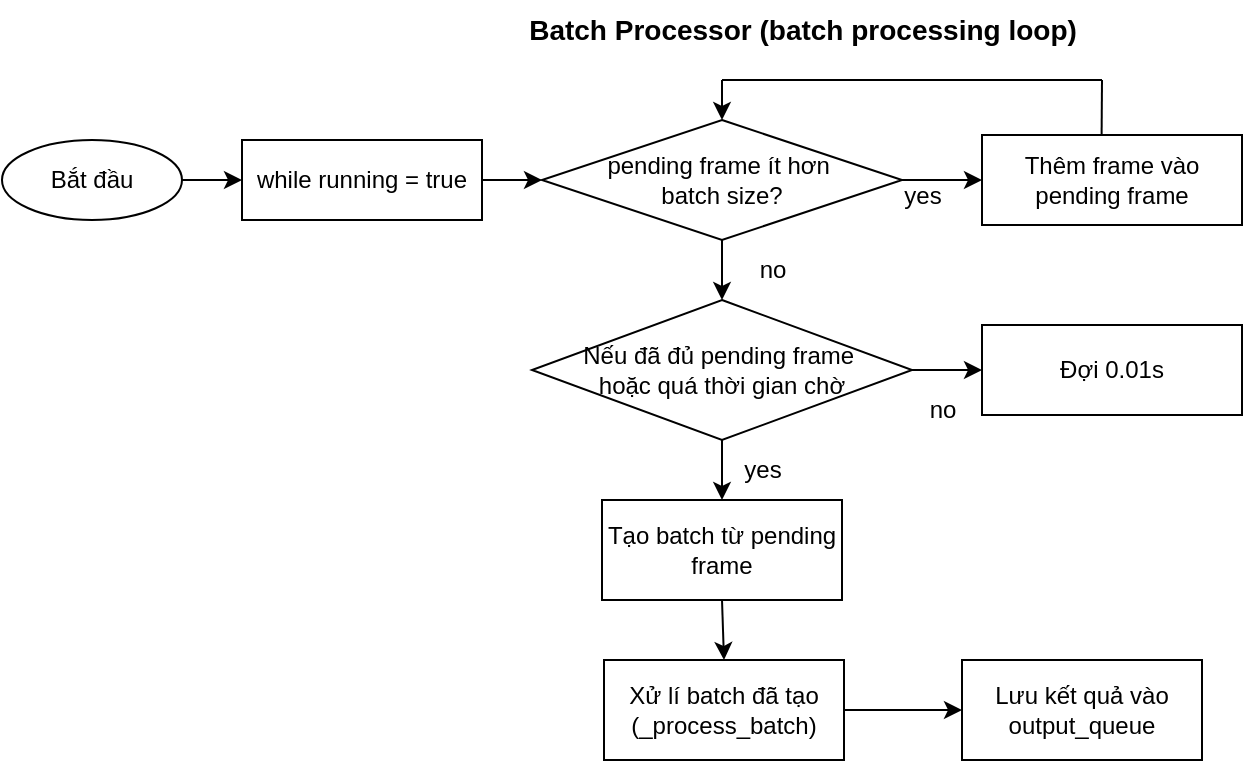 <mxfile version="28.0.9">
  <diagram name="Page-1" id="Sfrcjh4Ln2mMbdyucUSP">
    <mxGraphModel dx="1281" dy="658" grid="1" gridSize="10" guides="1" tooltips="1" connect="1" arrows="1" fold="1" page="1" pageScale="1" pageWidth="850" pageHeight="1100" math="0" shadow="0">
      <root>
        <mxCell id="0" />
        <mxCell id="1" parent="0" />
        <mxCell id="EnBxSnoqcw-N9pG65JoY-1" value="&lt;font style=&quot;font-size: 14px;&quot;&gt;&lt;b&gt;Batch Processor (batch processing loop)&lt;/b&gt;&lt;/font&gt;" style="text;html=1;align=center;verticalAlign=middle;resizable=0;points=[];autosize=1;strokeColor=none;fillColor=none;" vertex="1" parent="1">
          <mxGeometry x="270" y="10" width="300" height="30" as="geometry" />
        </mxCell>
        <mxCell id="EnBxSnoqcw-N9pG65JoY-2" value="Bắt đầu" style="ellipse;whiteSpace=wrap;html=1;" vertex="1" parent="1">
          <mxGeometry x="20" y="80" width="90" height="40" as="geometry" />
        </mxCell>
        <mxCell id="EnBxSnoqcw-N9pG65JoY-5" value="while running = true" style="rounded=0;whiteSpace=wrap;html=1;" vertex="1" parent="1">
          <mxGeometry x="140" y="80" width="120" height="40" as="geometry" />
        </mxCell>
        <mxCell id="EnBxSnoqcw-N9pG65JoY-7" value="pending frame ít hơn&amp;nbsp;&lt;div&gt;batch size?&lt;/div&gt;" style="rhombus;whiteSpace=wrap;html=1;" vertex="1" parent="1">
          <mxGeometry x="290" y="70" width="180" height="60" as="geometry" />
        </mxCell>
        <mxCell id="EnBxSnoqcw-N9pG65JoY-12" value="Thêm frame vào pending frame" style="rounded=0;whiteSpace=wrap;html=1;" vertex="1" parent="1">
          <mxGeometry x="510" y="77.5" width="130" height="45" as="geometry" />
        </mxCell>
        <mxCell id="EnBxSnoqcw-N9pG65JoY-13" value="" style="endArrow=none;html=1;rounded=0;entryX=0.46;entryY=0.005;entryDx=0;entryDy=0;entryPerimeter=0;" edge="1" parent="1" target="EnBxSnoqcw-N9pG65JoY-12">
          <mxGeometry width="50" height="50" relative="1" as="geometry">
            <mxPoint x="570" y="50" as="sourcePoint" />
            <mxPoint x="570" y="70" as="targetPoint" />
          </mxGeometry>
        </mxCell>
        <mxCell id="EnBxSnoqcw-N9pG65JoY-14" value="" style="endArrow=none;html=1;rounded=0;" edge="1" parent="1">
          <mxGeometry width="50" height="50" relative="1" as="geometry">
            <mxPoint x="380" y="50" as="sourcePoint" />
            <mxPoint x="570" y="50" as="targetPoint" />
          </mxGeometry>
        </mxCell>
        <mxCell id="EnBxSnoqcw-N9pG65JoY-15" value="" style="endArrow=classic;html=1;rounded=0;" edge="1" parent="1" target="EnBxSnoqcw-N9pG65JoY-7">
          <mxGeometry width="50" height="50" relative="1" as="geometry">
            <mxPoint x="380" y="50" as="sourcePoint" />
            <mxPoint x="440" y="220" as="targetPoint" />
          </mxGeometry>
        </mxCell>
        <mxCell id="EnBxSnoqcw-N9pG65JoY-16" value="" style="endArrow=classic;html=1;rounded=0;entryX=0;entryY=0.5;entryDx=0;entryDy=0;exitX=1;exitY=0.5;exitDx=0;exitDy=0;" edge="1" parent="1" source="EnBxSnoqcw-N9pG65JoY-7" target="EnBxSnoqcw-N9pG65JoY-12">
          <mxGeometry width="50" height="50" relative="1" as="geometry">
            <mxPoint x="390" y="270" as="sourcePoint" />
            <mxPoint x="440" y="220" as="targetPoint" />
          </mxGeometry>
        </mxCell>
        <mxCell id="EnBxSnoqcw-N9pG65JoY-17" value="Nếu đã đủ pending frame&amp;nbsp;&lt;div&gt;hoặc quá thời gian chờ&lt;/div&gt;" style="rhombus;whiteSpace=wrap;html=1;" vertex="1" parent="1">
          <mxGeometry x="285" y="160" width="190" height="70" as="geometry" />
        </mxCell>
        <mxCell id="EnBxSnoqcw-N9pG65JoY-18" value="Tạo batch từ pending frame" style="rounded=0;whiteSpace=wrap;html=1;" vertex="1" parent="1">
          <mxGeometry x="320" y="260" width="120" height="50" as="geometry" />
        </mxCell>
        <mxCell id="EnBxSnoqcw-N9pG65JoY-19" value="Xử lí batch đã tạo&lt;div&gt;(_process_batch)&lt;/div&gt;" style="rounded=0;whiteSpace=wrap;html=1;" vertex="1" parent="1">
          <mxGeometry x="321" y="340" width="120" height="50" as="geometry" />
        </mxCell>
        <mxCell id="EnBxSnoqcw-N9pG65JoY-20" value="" style="endArrow=classic;html=1;rounded=0;exitX=1;exitY=0.5;exitDx=0;exitDy=0;entryX=0;entryY=0.5;entryDx=0;entryDy=0;" edge="1" parent="1" source="EnBxSnoqcw-N9pG65JoY-2" target="EnBxSnoqcw-N9pG65JoY-5">
          <mxGeometry width="50" height="50" relative="1" as="geometry">
            <mxPoint x="340" y="280" as="sourcePoint" />
            <mxPoint x="390" y="230" as="targetPoint" />
          </mxGeometry>
        </mxCell>
        <mxCell id="EnBxSnoqcw-N9pG65JoY-21" value="" style="endArrow=classic;html=1;rounded=0;exitX=1;exitY=0.5;exitDx=0;exitDy=0;" edge="1" parent="1" source="EnBxSnoqcw-N9pG65JoY-5" target="EnBxSnoqcw-N9pG65JoY-7">
          <mxGeometry width="50" height="50" relative="1" as="geometry">
            <mxPoint x="340" y="280" as="sourcePoint" />
            <mxPoint x="390" y="230" as="targetPoint" />
          </mxGeometry>
        </mxCell>
        <mxCell id="EnBxSnoqcw-N9pG65JoY-22" value="" style="endArrow=classic;html=1;rounded=0;exitX=0.5;exitY=1;exitDx=0;exitDy=0;" edge="1" parent="1" source="EnBxSnoqcw-N9pG65JoY-7">
          <mxGeometry width="50" height="50" relative="1" as="geometry">
            <mxPoint x="340" y="280" as="sourcePoint" />
            <mxPoint x="380" y="160" as="targetPoint" />
          </mxGeometry>
        </mxCell>
        <mxCell id="EnBxSnoqcw-N9pG65JoY-23" value="" style="endArrow=classic;html=1;rounded=0;entryX=0.5;entryY=0;entryDx=0;entryDy=0;exitX=0.5;exitY=1;exitDx=0;exitDy=0;exitPerimeter=0;" edge="1" parent="1" source="EnBxSnoqcw-N9pG65JoY-17" target="EnBxSnoqcw-N9pG65JoY-18">
          <mxGeometry width="50" height="50" relative="1" as="geometry">
            <mxPoint x="380" y="240" as="sourcePoint" />
            <mxPoint x="390" y="230" as="targetPoint" />
          </mxGeometry>
        </mxCell>
        <mxCell id="EnBxSnoqcw-N9pG65JoY-25" value="" style="endArrow=classic;html=1;rounded=0;exitX=0.5;exitY=1;exitDx=0;exitDy=0;entryX=0.5;entryY=0;entryDx=0;entryDy=0;" edge="1" parent="1" source="EnBxSnoqcw-N9pG65JoY-18" target="EnBxSnoqcw-N9pG65JoY-19">
          <mxGeometry width="50" height="50" relative="1" as="geometry">
            <mxPoint x="340" y="280" as="sourcePoint" />
            <mxPoint x="390" y="230" as="targetPoint" />
          </mxGeometry>
        </mxCell>
        <mxCell id="EnBxSnoqcw-N9pG65JoY-26" value="Đợi 0.01s" style="rounded=0;whiteSpace=wrap;html=1;" vertex="1" parent="1">
          <mxGeometry x="510" y="172.5" width="130" height="45" as="geometry" />
        </mxCell>
        <mxCell id="EnBxSnoqcw-N9pG65JoY-27" value="" style="endArrow=classic;html=1;rounded=0;exitX=1;exitY=0.5;exitDx=0;exitDy=0;entryX=0;entryY=0.5;entryDx=0;entryDy=0;" edge="1" parent="1" source="EnBxSnoqcw-N9pG65JoY-17" target="EnBxSnoqcw-N9pG65JoY-26">
          <mxGeometry width="50" height="50" relative="1" as="geometry">
            <mxPoint x="340" y="280" as="sourcePoint" />
            <mxPoint x="390" y="230" as="targetPoint" />
          </mxGeometry>
        </mxCell>
        <mxCell id="EnBxSnoqcw-N9pG65JoY-28" value="yes" style="text;html=1;align=center;verticalAlign=middle;resizable=0;points=[];autosize=1;strokeColor=none;fillColor=none;" vertex="1" parent="1">
          <mxGeometry x="460" y="92.5" width="40" height="30" as="geometry" />
        </mxCell>
        <mxCell id="EnBxSnoqcw-N9pG65JoY-30" value="no" style="text;html=1;align=center;verticalAlign=middle;resizable=0;points=[];autosize=1;strokeColor=none;fillColor=none;" vertex="1" parent="1">
          <mxGeometry x="385" y="130" width="40" height="30" as="geometry" />
        </mxCell>
        <mxCell id="EnBxSnoqcw-N9pG65JoY-31" value="yes" style="text;html=1;align=center;verticalAlign=middle;resizable=0;points=[];autosize=1;strokeColor=none;fillColor=none;" vertex="1" parent="1">
          <mxGeometry x="380" y="230" width="40" height="30" as="geometry" />
        </mxCell>
        <mxCell id="EnBxSnoqcw-N9pG65JoY-32" value="no" style="text;html=1;align=center;verticalAlign=middle;resizable=0;points=[];autosize=1;strokeColor=none;fillColor=none;" vertex="1" parent="1">
          <mxGeometry x="470" y="200" width="40" height="30" as="geometry" />
        </mxCell>
        <mxCell id="EnBxSnoqcw-N9pG65JoY-33" value="Lưu kết quả vào output_queue" style="rounded=0;whiteSpace=wrap;html=1;" vertex="1" parent="1">
          <mxGeometry x="500" y="340" width="120" height="50" as="geometry" />
        </mxCell>
        <mxCell id="EnBxSnoqcw-N9pG65JoY-34" value="" style="endArrow=classic;html=1;rounded=0;entryX=0;entryY=0.5;entryDx=0;entryDy=0;exitX=1;exitY=0.5;exitDx=0;exitDy=0;" edge="1" parent="1" source="EnBxSnoqcw-N9pG65JoY-19" target="EnBxSnoqcw-N9pG65JoY-33">
          <mxGeometry width="50" height="50" relative="1" as="geometry">
            <mxPoint x="340" y="280" as="sourcePoint" />
            <mxPoint x="390" y="230" as="targetPoint" />
          </mxGeometry>
        </mxCell>
      </root>
    </mxGraphModel>
  </diagram>
</mxfile>

